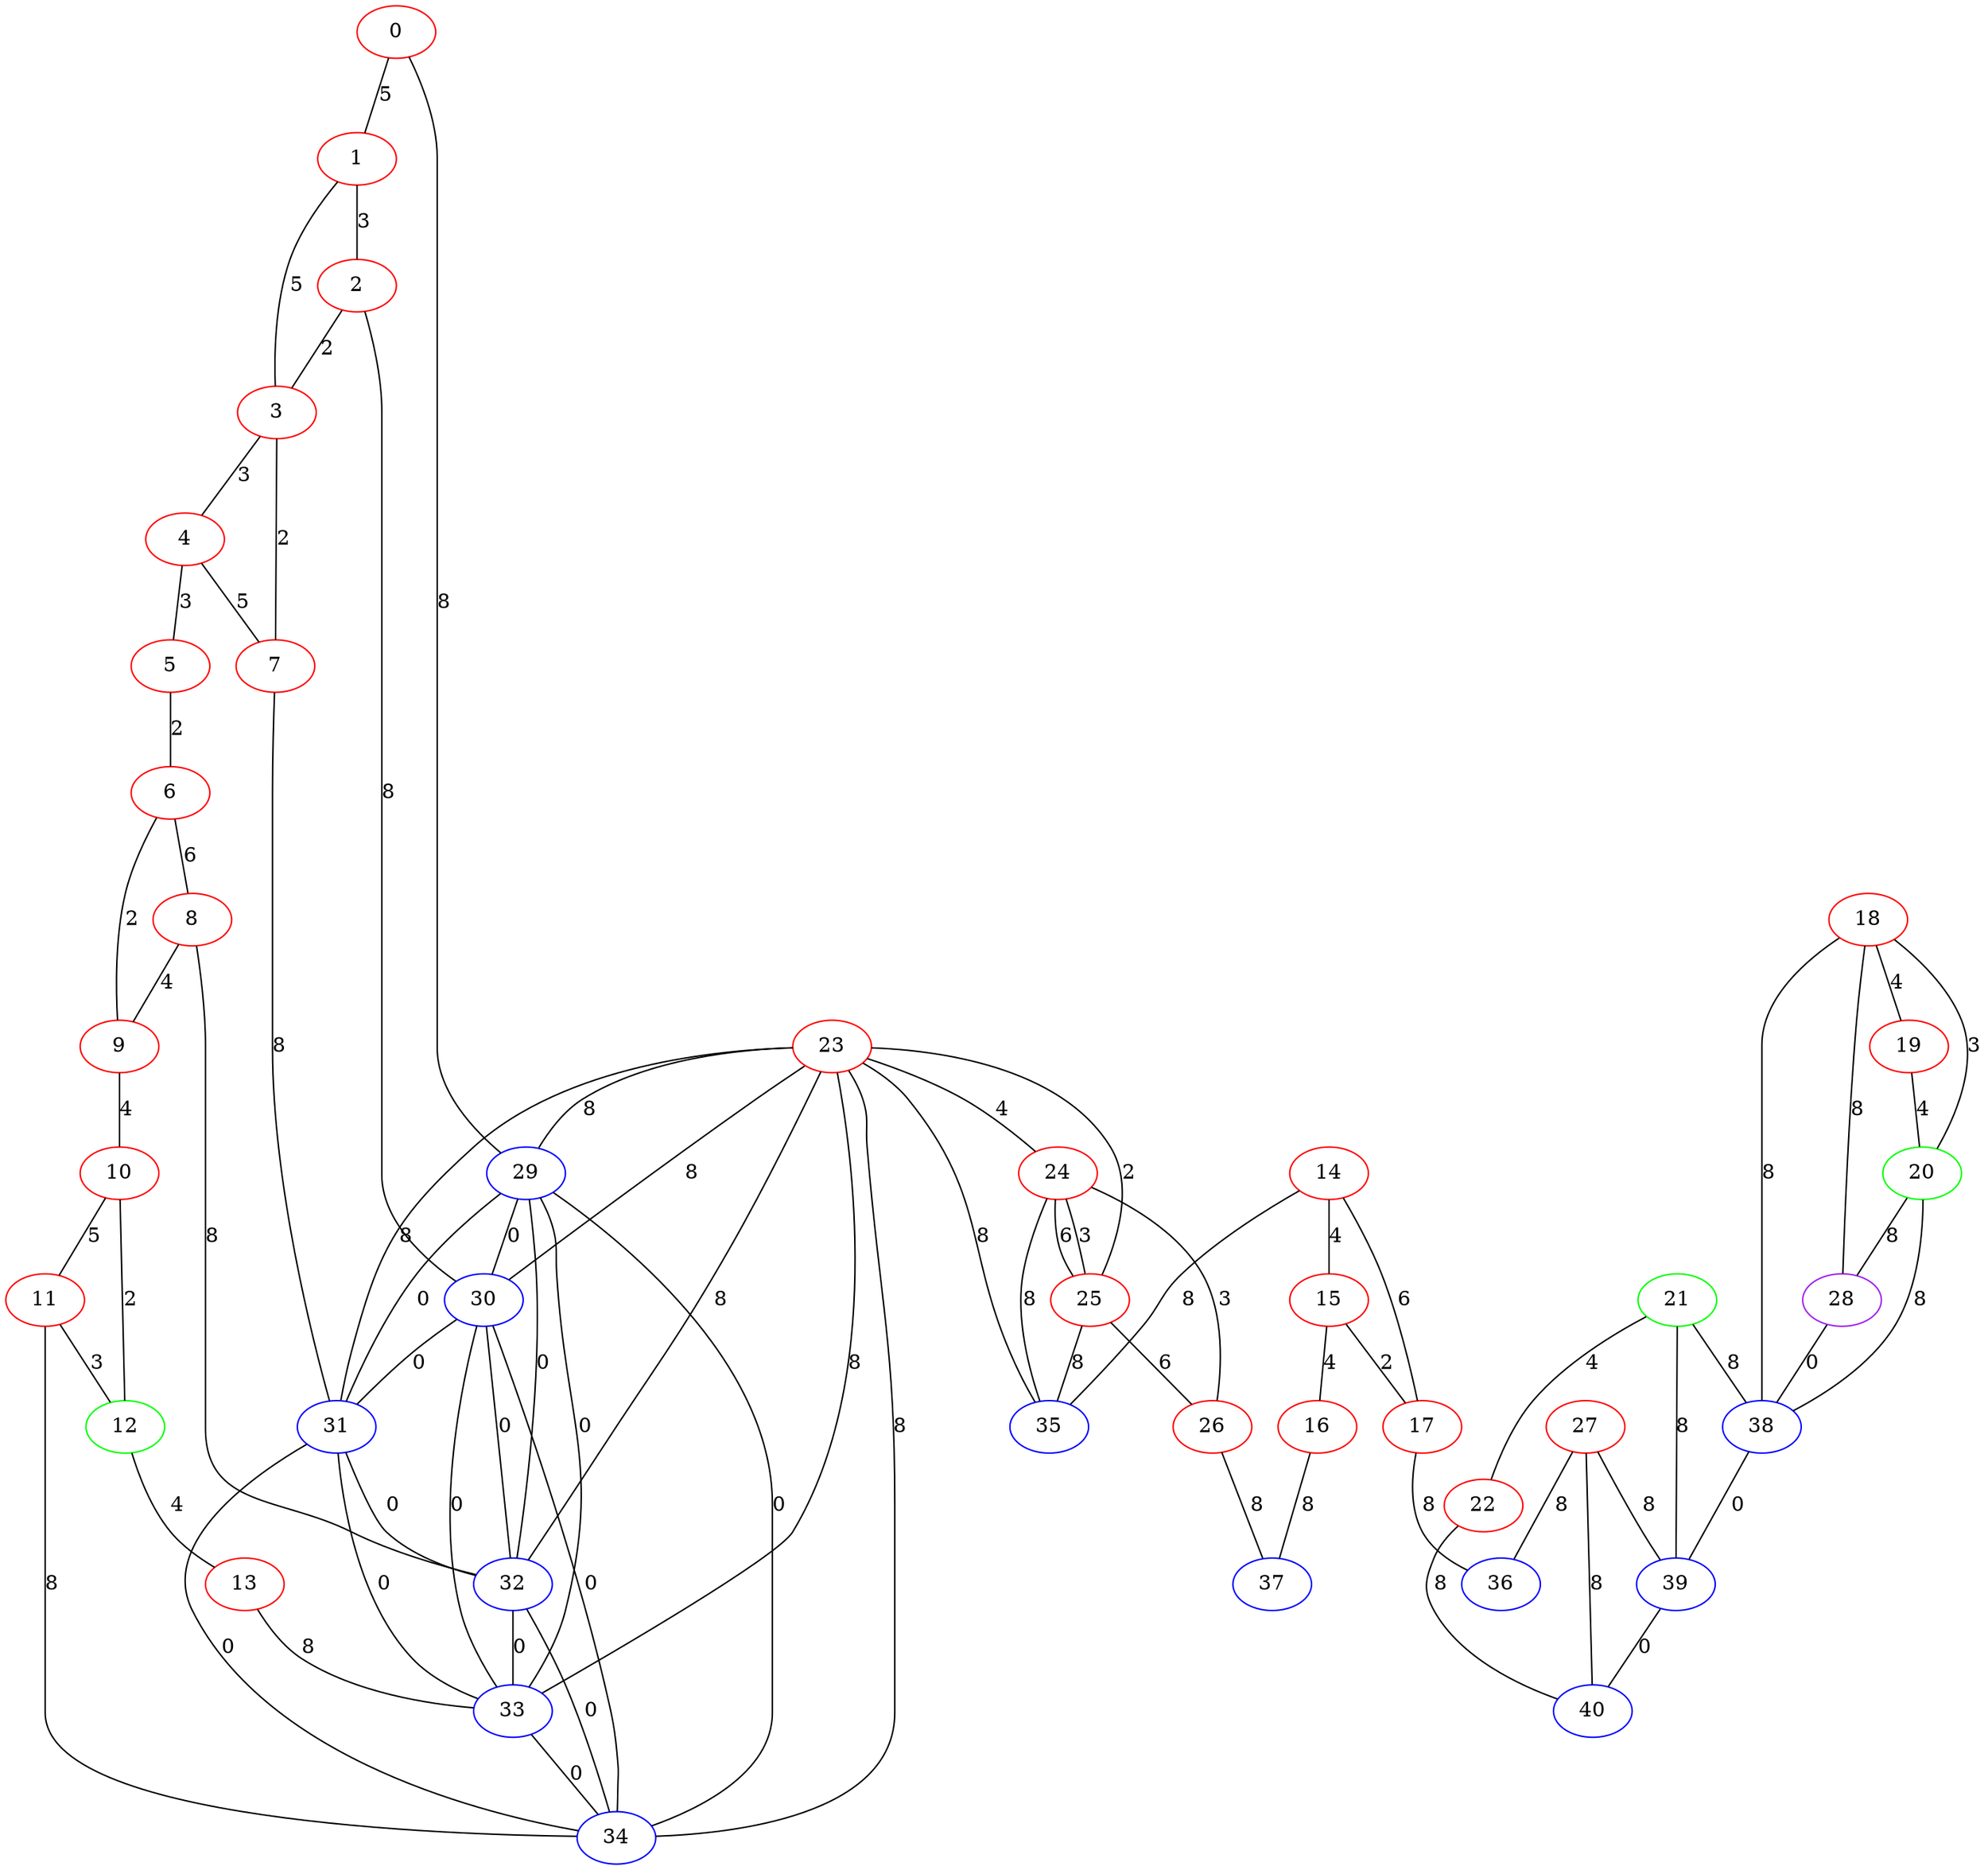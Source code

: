 graph "" {
0 [color=red, weight=1];
1 [color=red, weight=1];
2 [color=red, weight=1];
3 [color=red, weight=1];
4 [color=red, weight=1];
5 [color=red, weight=1];
6 [color=red, weight=1];
7 [color=red, weight=1];
8 [color=red, weight=1];
9 [color=red, weight=1];
10 [color=red, weight=1];
11 [color=red, weight=1];
12 [color=green, weight=2];
13 [color=red, weight=1];
14 [color=red, weight=1];
15 [color=red, weight=1];
16 [color=red, weight=1];
17 [color=red, weight=1];
18 [color=red, weight=1];
19 [color=red, weight=1];
20 [color=green, weight=2];
21 [color=green, weight=2];
22 [color=red, weight=1];
23 [color=red, weight=1];
24 [color=red, weight=1];
25 [color=red, weight=1];
26 [color=red, weight=1];
27 [color=red, weight=1];
28 [color=purple, weight=4];
29 [color=blue, weight=3];
30 [color=blue, weight=3];
31 [color=blue, weight=3];
32 [color=blue, weight=3];
33 [color=blue, weight=3];
34 [color=blue, weight=3];
35 [color=blue, weight=3];
36 [color=blue, weight=3];
37 [color=blue, weight=3];
38 [color=blue, weight=3];
39 [color=blue, weight=3];
40 [color=blue, weight=3];
0 -- 1  [key=0, label=5];
0 -- 29  [key=0, label=8];
1 -- 2  [key=0, label=3];
1 -- 3  [key=0, label=5];
2 -- 3  [key=0, label=2];
2 -- 30  [key=0, label=8];
3 -- 4  [key=0, label=3];
3 -- 7  [key=0, label=2];
4 -- 5  [key=0, label=3];
4 -- 7  [key=0, label=5];
5 -- 6  [key=0, label=2];
6 -- 8  [key=0, label=6];
6 -- 9  [key=0, label=2];
7 -- 31  [key=0, label=8];
8 -- 32  [key=0, label=8];
8 -- 9  [key=0, label=4];
9 -- 10  [key=0, label=4];
10 -- 11  [key=0, label=5];
10 -- 12  [key=0, label=2];
11 -- 12  [key=0, label=3];
11 -- 34  [key=0, label=8];
12 -- 13  [key=0, label=4];
13 -- 33  [key=0, label=8];
14 -- 17  [key=0, label=6];
14 -- 35  [key=0, label=8];
14 -- 15  [key=0, label=4];
15 -- 16  [key=0, label=4];
15 -- 17  [key=0, label=2];
16 -- 37  [key=0, label=8];
17 -- 36  [key=0, label=8];
18 -- 28  [key=0, label=8];
18 -- 19  [key=0, label=4];
18 -- 20  [key=0, label=3];
18 -- 38  [key=0, label=8];
19 -- 20  [key=0, label=4];
20 -- 28  [key=0, label=8];
20 -- 38  [key=0, label=8];
21 -- 38  [key=0, label=8];
21 -- 22  [key=0, label=4];
21 -- 39  [key=0, label=8];
22 -- 40  [key=0, label=8];
23 -- 32  [key=0, label=8];
23 -- 33  [key=0, label=8];
23 -- 34  [key=0, label=8];
23 -- 35  [key=0, label=8];
23 -- 24  [key=0, label=4];
23 -- 25  [key=0, label=2];
23 -- 29  [key=0, label=8];
23 -- 30  [key=0, label=8];
23 -- 31  [key=0, label=8];
24 -- 25  [key=0, label=6];
24 -- 25  [key=1, label=3];
24 -- 26  [key=0, label=3];
24 -- 35  [key=0, label=8];
25 -- 26  [key=0, label=6];
25 -- 35  [key=0, label=8];
26 -- 37  [key=0, label=8];
27 -- 40  [key=0, label=8];
27 -- 36  [key=0, label=8];
27 -- 39  [key=0, label=8];
28 -- 38  [key=0, label=0];
29 -- 32  [key=0, label=0];
29 -- 34  [key=0, label=0];
29 -- 33  [key=0, label=0];
29 -- 30  [key=0, label=0];
29 -- 31  [key=0, label=0];
30 -- 32  [key=0, label=0];
30 -- 33  [key=0, label=0];
30 -- 34  [key=0, label=0];
30 -- 31  [key=0, label=0];
31 -- 32  [key=0, label=0];
31 -- 33  [key=0, label=0];
31 -- 34  [key=0, label=0];
32 -- 33  [key=0, label=0];
32 -- 34  [key=0, label=0];
33 -- 34  [key=0, label=0];
38 -- 39  [key=0, label=0];
39 -- 40  [key=0, label=0];
}

